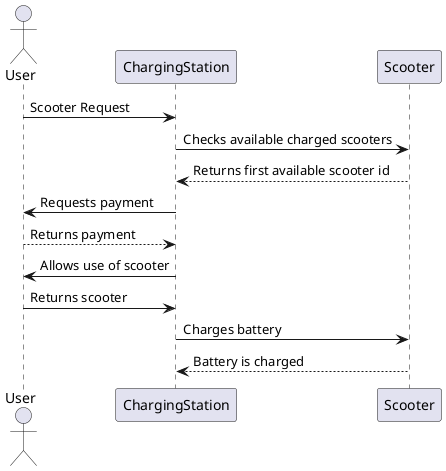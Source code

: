 @startuml Sequence Diagram
actor User
User -> ChargingStation: Scooter Request
ChargingStation -> Scooter: Checks available charged scooters
ChargingStation <-- Scooter: Returns first available scooter id
User <- ChargingStation: Requests payment
User --> ChargingStation: Returns payment
User <- ChargingStation: Allows use of scooter
User -> ChargingStation: Returns scooter
ChargingStation -> Scooter: Charges battery
ChargingStation <-- Scooter: Battery is charged
@enduml